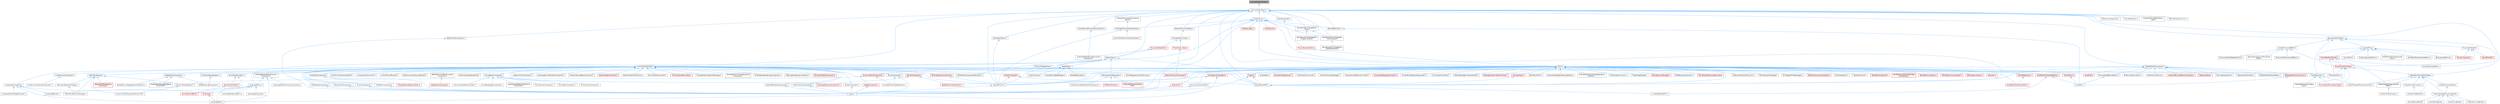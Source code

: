 digraph "RemoteObjectTransfer.h"
{
 // INTERACTIVE_SVG=YES
 // LATEX_PDF_SIZE
  bgcolor="transparent";
  edge [fontname=Helvetica,fontsize=10,labelfontname=Helvetica,labelfontsize=10];
  node [fontname=Helvetica,fontsize=10,shape=box,height=0.2,width=0.4];
  Node1 [id="Node000001",label="RemoteObjectTransfer.h",height=0.2,width=0.4,color="gray40", fillcolor="grey60", style="filled", fontcolor="black",tooltip=" "];
  Node1 -> Node2 [id="edge1_Node000001_Node000002",dir="back",color="steelblue1",style="solid",tooltip=" "];
  Node2 [id="Node000002",label="CollisionQueryParams.h",height=0.2,width=0.4,color="grey40", fillcolor="white", style="filled",URL="$d0/d44/CollisionQueryParams_8h.html",tooltip=" "];
  Node2 -> Node3 [id="edge2_Node000002_Node000003",dir="back",color="steelblue1",style="solid",tooltip=" "];
  Node3 [id="Node000003",label="BodyInstance.h",height=0.2,width=0.4,color="grey40", fillcolor="white", style="filled",URL="$d3/d42/BodyInstance_8h.html",tooltip=" "];
  Node3 -> Node4 [id="edge3_Node000003_Node000004",dir="back",color="steelblue1",style="solid",tooltip=" "];
  Node4 [id="Node000004",label="BodySetup.h",height=0.2,width=0.4,color="grey40", fillcolor="white", style="filled",URL="$d8/d7b/BodySetup_8h.html",tooltip=" "];
  Node4 -> Node5 [id="edge4_Node000004_Node000005",dir="back",color="steelblue1",style="solid",tooltip=" "];
  Node5 [id="Node000005",label="ChaosCooking.h",height=0.2,width=0.4,color="grey40", fillcolor="white", style="filled",URL="$de/d88/ChaosCooking_8h.html",tooltip=" "];
  Node4 -> Node6 [id="edge5_Node000004_Node000006",dir="back",color="steelblue1",style="solid",tooltip=" "];
  Node6 [id="Node000006",label="ChaosDerivedDataReader.h",height=0.2,width=0.4,color="grey40", fillcolor="white", style="filled",URL="$de/d70/ChaosDerivedDataReader_8h.html",tooltip=" "];
  Node4 -> Node7 [id="edge6_Node000004_Node000007",dir="back",color="steelblue1",style="solid",tooltip=" "];
  Node7 [id="Node000007",label="DynamicMeshComponent.h",height=0.2,width=0.4,color="red", fillcolor="#FFF0F0", style="filled",URL="$d8/d66/DynamicMeshComponent_8h.html",tooltip=" "];
  Node7 -> Node15 [id="edge7_Node000007_Node000015",dir="back",color="steelblue1",style="solid",tooltip=" "];
  Node15 [id="Node000015",label="DynamicMeshSelector.h",height=0.2,width=0.4,color="grey40", fillcolor="white", style="filled",URL="$dc/d01/DynamicMeshSelector_8h.html",tooltip=" "];
  Node15 -> Node16 [id="edge8_Node000015_Node000016",dir="back",color="steelblue1",style="solid",tooltip=" "];
  Node16 [id="Node000016",label="DynamicMeshPolygroupTransformer.h",height=0.2,width=0.4,color="grey40", fillcolor="white", style="filled",URL="$dc/db2/DynamicMeshPolygroupTransformer_8h.html",tooltip=" "];
  Node7 -> Node79 [id="edge9_Node000007_Node000079",dir="back",color="steelblue1",style="solid",tooltip=" "];
  Node79 [id="Node000079",label="SceneGeometrySpatialCache.h",height=0.2,width=0.4,color="grey40", fillcolor="white", style="filled",URL="$d6/d6f/SceneGeometrySpatialCache_8h.html",tooltip=" "];
  Node4 -> Node80 [id="edge10_Node000004_Node000080",dir="back",color="steelblue1",style="solid",tooltip=" "];
  Node80 [id="Node000080",label="SkeletalBodySetup.h",height=0.2,width=0.4,color="grey40", fillcolor="white", style="filled",URL="$dc/dbc/SkeletalBodySetup_8h.html",tooltip=" "];
  Node3 -> Node81 [id="edge11_Node000003_Node000081",dir="back",color="steelblue1",style="solid",tooltip=" "];
  Node81 [id="Node000081",label="EngineSharedPCH.h",height=0.2,width=0.4,color="grey40", fillcolor="white", style="filled",URL="$dc/dbb/EngineSharedPCH_8h.html",tooltip=" "];
  Node81 -> Node82 [id="edge12_Node000081_Node000082",dir="back",color="steelblue1",style="solid",tooltip=" "];
  Node82 [id="Node000082",label="UnrealEdSharedPCH.h",height=0.2,width=0.4,color="grey40", fillcolor="white", style="filled",URL="$d1/de6/UnrealEdSharedPCH_8h.html",tooltip=" "];
  Node3 -> Node83 [id="edge13_Node000003_Node000083",dir="back",color="steelblue1",style="solid",tooltip=" "];
  Node83 [id="Node000083",label="ISMComponentDescriptor.h",height=0.2,width=0.4,color="grey40", fillcolor="white", style="filled",URL="$dd/d82/ISMComponentDescriptor_8h.html",tooltip=" "];
  Node83 -> Node84 [id="edge14_Node000083_Node000084",dir="back",color="steelblue1",style="solid",tooltip=" "];
  Node84 [id="Node000084",label="HLODInstancedStaticMeshComponent.h",height=0.2,width=0.4,color="grey40", fillcolor="white", style="filled",URL="$dd/d88/HLODInstancedStaticMeshComponent_8h.html",tooltip=" "];
  Node83 -> Node85 [id="edge15_Node000083_Node000085",dir="back",color="steelblue1",style="solid",tooltip=" "];
  Node85 [id="Node000085",label="ISMPartitionActor.h",height=0.2,width=0.4,color="red", fillcolor="#FFF0F0", style="filled",URL="$d8/dac/ISMPartitionActor_8h.html",tooltip=" "];
  Node83 -> Node87 [id="edge16_Node000083_Node000087",dir="back",color="steelblue1",style="solid",tooltip=" "];
  Node87 [id="Node000087",label="InstancedPlacementClient\lInfo.h",height=0.2,width=0.4,color="red", fillcolor="#FFF0F0", style="filled",URL="$d0/d12/InstancedPlacementClientInfo_8h.html",tooltip=" "];
  Node3 -> Node89 [id="edge17_Node000003_Node000089",dir="back",color="steelblue1",style="solid",tooltip=" "];
  Node89 [id="Node000089",label="LandscapeProxy.h",height=0.2,width=0.4,color="grey40", fillcolor="white", style="filled",URL="$db/dae/LandscapeProxy_8h.html",tooltip=" "];
  Node89 -> Node90 [id="edge18_Node000089_Node000090",dir="back",color="steelblue1",style="solid",tooltip=" "];
  Node90 [id="Node000090",label="Landscape.h",height=0.2,width=0.4,color="red", fillcolor="#FFF0F0", style="filled",URL="$d5/dd6/Landscape_8h.html",tooltip=" "];
  Node90 -> Node91 [id="edge19_Node000090_Node000091",dir="back",color="steelblue1",style="solid",tooltip=" "];
  Node91 [id="Node000091",label="LandscapeEdit.h",height=0.2,width=0.4,color="grey40", fillcolor="white", style="filled",URL="$df/d61/LandscapeEdit_8h.html",tooltip=" "];
  Node89 -> Node91 [id="edge20_Node000089_Node000091",dir="back",color="steelblue1",style="solid",tooltip=" "];
  Node89 -> Node96 [id="edge21_Node000089_Node000096",dir="back",color="steelblue1",style="solid",tooltip=" "];
  Node96 [id="Node000096",label="LandscapeRender.h",height=0.2,width=0.4,color="grey40", fillcolor="white", style="filled",URL="$df/d67/LandscapeRender_8h.html",tooltip=" "];
  Node89 -> Node97 [id="edge22_Node000089_Node000097",dir="back",color="steelblue1",style="solid",tooltip=" "];
  Node97 [id="Node000097",label="LandscapeStreamingProxy.h",height=0.2,width=0.4,color="grey40", fillcolor="white", style="filled",URL="$de/d5a/LandscapeStreamingProxy_8h.html",tooltip=" "];
  Node89 -> Node98 [id="edge23_Node000089_Node000098",dir="back",color="steelblue1",style="solid",tooltip=" "];
  Node98 [id="Node000098",label="LandscapeSubsystem.h",height=0.2,width=0.4,color="grey40", fillcolor="white", style="filled",URL="$d7/ddd/LandscapeSubsystem_8h.html",tooltip=" "];
  Node3 -> Node99 [id="edge24_Node000003_Node000099",dir="back",color="steelblue1",style="solid",tooltip=" "];
  Node99 [id="Node000099",label="PhysicsThreadLibrary.h",height=0.2,width=0.4,color="grey40", fillcolor="white", style="filled",URL="$dd/df6/PhysicsThreadLibrary_8h.html",tooltip=" "];
  Node3 -> Node100 [id="edge25_Node000003_Node000100",dir="back",color="steelblue1",style="solid",tooltip=" "];
  Node100 [id="Node000100",label="PrimitiveComponent.h",height=0.2,width=0.4,color="grey40", fillcolor="white", style="filled",URL="$df/d9f/PrimitiveComponent_8h.html",tooltip=" "];
  Node100 -> Node101 [id="edge26_Node000100_Node000101",dir="back",color="steelblue1",style="solid",tooltip=" "];
  Node101 [id="Node000101",label="ActorPrimitiveColorHandler.h",height=0.2,width=0.4,color="grey40", fillcolor="white", style="filled",URL="$d4/d72/ActorPrimitiveColorHandler_8h.html",tooltip=" "];
  Node100 -> Node102 [id="edge27_Node000100_Node000102",dir="back",color="steelblue1",style="solid",tooltip=" "];
  Node102 [id="Node000102",label="ArrowComponent.h",height=0.2,width=0.4,color="grey40", fillcolor="white", style="filled",URL="$db/d35/ArrowComponent_8h.html",tooltip=" "];
  Node102 -> Node103 [id="edge28_Node000102_Node000103",dir="back",color="steelblue1",style="solid",tooltip=" "];
  Node103 [id="Node000103",label="Engine.h",height=0.2,width=0.4,color="grey40", fillcolor="white", style="filled",URL="$d1/d34/Public_2Engine_8h.html",tooltip=" "];
  Node100 -> Node104 [id="edge29_Node000100_Node000104",dir="back",color="steelblue1",style="solid",tooltip=" "];
  Node104 [id="Node000104",label="AsyncRegisterLevelContext.cpp",height=0.2,width=0.4,color="grey40", fillcolor="white", style="filled",URL="$da/df8/AsyncRegisterLevelContext_8cpp.html",tooltip=" "];
  Node100 -> Node105 [id="edge30_Node000100_Node000105",dir="back",color="steelblue1",style="solid",tooltip=" "];
  Node105 [id="Node000105",label="BakedShallowWaterSimulation\lComponent.h",height=0.2,width=0.4,color="grey40", fillcolor="white", style="filled",URL="$d4/dbc/BakedShallowWaterSimulationComponent_8h.html",tooltip=" "];
  Node105 -> Node106 [id="edge31_Node000105_Node000106",dir="back",color="steelblue1",style="solid",tooltip=" "];
  Node106 [id="Node000106",label="WaterBodyComponent.h",height=0.2,width=0.4,color="red", fillcolor="#FFF0F0", style="filled",URL="$db/d59/WaterBodyComponent_8h.html",tooltip=" "];
  Node100 -> Node119 [id="edge32_Node000100_Node000119",dir="back",color="steelblue1",style="solid",tooltip=" "];
  Node119 [id="Node000119",label="BillboardComponent.h",height=0.2,width=0.4,color="grey40", fillcolor="white", style="filled",URL="$db/d72/BillboardComponent_8h.html",tooltip=" "];
  Node119 -> Node120 [id="edge33_Node000119_Node000120",dir="back",color="steelblue1",style="solid",tooltip=" "];
  Node120 [id="Node000120",label="ChaosDeformableSolverActor.h",height=0.2,width=0.4,color="red", fillcolor="#FFF0F0", style="filled",URL="$d2/de9/ChaosDeformableSolverActor_8h.html",tooltip=" "];
  Node119 -> Node103 [id="edge34_Node000119_Node000103",dir="back",color="steelblue1",style="solid",tooltip=" "];
  Node100 -> Node124 [id="edge35_Node000100_Node000124",dir="back",color="steelblue1",style="solid",tooltip=" "];
  Node124 [id="Node000124",label="BrushComponent.h",height=0.2,width=0.4,color="grey40", fillcolor="white", style="filled",URL="$d0/d9c/BrushComponent_8h.html",tooltip=" "];
  Node124 -> Node103 [id="edge36_Node000124_Node000103",dir="back",color="steelblue1",style="solid",tooltip=" "];
  Node124 -> Node79 [id="edge37_Node000124_Node000079",dir="back",color="steelblue1",style="solid",tooltip=" "];
  Node100 -> Node125 [id="edge38_Node000100_Node000125",dir="back",color="steelblue1",style="solid",tooltip=" "];
  Node125 [id="Node000125",label="ClusterUnionComponent.h",height=0.2,width=0.4,color="grey40", fillcolor="white", style="filled",URL="$d0/d16/ClusterUnionComponent_8h.html",tooltip=" "];
  Node125 -> Node126 [id="edge39_Node000125_Node000126",dir="back",color="steelblue1",style="solid",tooltip=" "];
  Node126 [id="Node000126",label="ClusterUnionVehicleComponent.h",height=0.2,width=0.4,color="grey40", fillcolor="white", style="filled",URL="$dd/deb/ClusterUnionVehicleComponent_8h.html",tooltip=" "];
  Node100 -> Node127 [id="edge40_Node000100_Node000127",dir="back",color="steelblue1",style="solid",tooltip=" "];
  Node127 [id="Node000127",label="ComponentCollisionUtil.h",height=0.2,width=0.4,color="grey40", fillcolor="white", style="filled",URL="$d9/d1c/ComponentCollisionUtil_8h.html",tooltip=" "];
  Node100 -> Node128 [id="edge41_Node000100_Node000128",dir="back",color="steelblue1",style="solid",tooltip=" "];
  Node128 [id="Node000128",label="CustomPhysXPayload.h",height=0.2,width=0.4,color="grey40", fillcolor="white", style="filled",URL="$d3/d90/CustomPhysXPayload_8h.html",tooltip=" "];
  Node100 -> Node129 [id="edge42_Node000100_Node000129",dir="back",color="steelblue1",style="solid",tooltip=" "];
  Node129 [id="Node000129",label="DebugDrawComponent.h",height=0.2,width=0.4,color="grey40", fillcolor="white", style="filled",URL="$d9/dae/DebugDrawComponent_8h.html",tooltip=" "];
  Node129 -> Node130 [id="edge43_Node000129_Node000130",dir="back",color="steelblue1",style="solid",tooltip=" "];
  Node130 [id="Node000130",label="EQSRenderingComponent.h",height=0.2,width=0.4,color="grey40", fillcolor="white", style="filled",URL="$df/d63/EQSRenderingComponent_8h.html",tooltip=" "];
  Node129 -> Node131 [id="edge44_Node000129_Node000131",dir="back",color="steelblue1",style="solid",tooltip=" "];
  Node131 [id="Node000131",label="PathedPhysicsDebugDrawComponent.h",height=0.2,width=0.4,color="grey40", fillcolor="white", style="filled",URL="$d9/dd8/PathedPhysicsDebugDrawComponent_8h.html",tooltip=" "];
  Node129 -> Node132 [id="edge45_Node000129_Node000132",dir="back",color="steelblue1",style="solid",tooltip=" "];
  Node132 [id="Node000132",label="SmartObjectDebugRendering\lComponent.h",height=0.2,width=0.4,color="grey40", fillcolor="white", style="filled",URL="$d2/db9/SmartObjectDebugRenderingComponent_8h.html",tooltip=" "];
  Node100 -> Node133 [id="edge46_Node000100_Node000133",dir="back",color="steelblue1",style="solid",tooltip=" "];
  Node133 [id="Node000133",label="DrawFrustumComponent.h",height=0.2,width=0.4,color="grey40", fillcolor="white", style="filled",URL="$db/d24/DrawFrustumComponent_8h.html",tooltip=" "];
  Node133 -> Node103 [id="edge47_Node000133_Node000103",dir="back",color="steelblue1",style="solid",tooltip=" "];
  Node100 -> Node134 [id="edge48_Node000100_Node000134",dir="back",color="steelblue1",style="solid",tooltip=" "];
  Node134 [id="Node000134",label="EditorComponentSourceFactory.h",height=0.2,width=0.4,color="grey40", fillcolor="white", style="filled",URL="$d4/d35/EditorComponentSourceFactory_8h.html",tooltip=" "];
  Node100 -> Node135 [id="edge49_Node000100_Node000135",dir="back",color="steelblue1",style="solid",tooltip=" "];
  Node135 [id="Node000135",label="EditorViewportSelectability.h",height=0.2,width=0.4,color="grey40", fillcolor="white", style="filled",URL="$d0/da6/EditorViewportSelectability_8h.html",tooltip=" "];
  Node100 -> Node136 [id="edge50_Node000100_Node000136",dir="back",color="steelblue1",style="solid",tooltip=" "];
  Node136 [id="Node000136",label="EngineMinimal.h",height=0.2,width=0.4,color="grey40", fillcolor="white", style="filled",URL="$d0/d2c/EngineMinimal_8h.html",tooltip=" "];
  Node136 -> Node103 [id="edge51_Node000136_Node000103",dir="back",color="steelblue1",style="solid",tooltip=" "];
  Node100 -> Node81 [id="edge52_Node000100_Node000081",dir="back",color="steelblue1",style="solid",tooltip=" "];
  Node100 -> Node137 [id="edge53_Node000100_Node000137",dir="back",color="steelblue1",style="solid",tooltip=" "];
  Node137 [id="Node000137",label="FloorQueryUtils.h",height=0.2,width=0.4,color="grey40", fillcolor="white", style="filled",URL="$df/d2a/FloorQueryUtils_8h.html",tooltip=" "];
  Node137 -> Node138 [id="edge54_Node000137_Node000138",dir="back",color="steelblue1",style="solid",tooltip=" "];
  Node138 [id="Node000138",label="ChaosCharacterMoverComponent.h",height=0.2,width=0.4,color="grey40", fillcolor="white", style="filled",URL="$d5/dd2/ChaosCharacterMoverComponent_8h.html",tooltip=" "];
  Node137 -> Node139 [id="edge55_Node000137_Node000139",dir="back",color="steelblue1",style="solid",tooltip=" "];
  Node139 [id="Node000139",label="CharacterMoverSimulation\lTypes.h",height=0.2,width=0.4,color="grey40", fillcolor="white", style="filled",URL="$df/dcc/CharacterMoverSimulationTypes_8h.html",tooltip=" "];
  Node137 -> Node140 [id="edge56_Node000137_Node000140",dir="back",color="steelblue1",style="solid",tooltip=" "];
  Node140 [id="Node000140",label="PhysicsMoverSimulationTypes.h",height=0.2,width=0.4,color="red", fillcolor="#FFF0F0", style="filled",URL="$d1/d2f/PhysicsMoverSimulationTypes_8h.html",tooltip=" "];
  Node100 -> Node150 [id="edge57_Node000100_Node000150",dir="back",color="steelblue1",style="solid",tooltip=" "];
  Node150 [id="Node000150",label="GeometrySelector.h",height=0.2,width=0.4,color="grey40", fillcolor="white", style="filled",URL="$d5/d67/GeometrySelector_8h.html",tooltip=" "];
  Node150 -> Node16 [id="edge58_Node000150_Node000016",dir="back",color="steelblue1",style="solid",tooltip=" "];
  Node150 -> Node15 [id="edge59_Node000150_Node000015",dir="back",color="steelblue1",style="solid",tooltip=" "];
  Node150 -> Node151 [id="edge60_Node000150_Node000151",dir="back",color="steelblue1",style="solid",tooltip=" "];
  Node151 [id="Node000151",label="GeometrySelectionChanges.h",height=0.2,width=0.4,color="grey40", fillcolor="white", style="filled",URL="$d2/d21/GeometrySelectionChanges_8h.html",tooltip=" "];
  Node151 -> Node152 [id="edge61_Node000151_Node000152",dir="back",color="steelblue1",style="solid",tooltip=" "];
  Node152 [id="Node000152",label="GeometrySelectionManager.h",height=0.2,width=0.4,color="grey40", fillcolor="white", style="filled",URL="$d9/d43/GeometrySelectionManager_8h.html",tooltip=" "];
  Node150 -> Node152 [id="edge62_Node000150_Node000152",dir="back",color="steelblue1",style="solid",tooltip=" "];
  Node150 -> Node153 [id="edge63_Node000150_Node000153",dir="back",color="steelblue1",style="solid",tooltip=" "];
  Node153 [id="Node000153",label="SelectionEditInteractive\lCommand.h",height=0.2,width=0.4,color="red", fillcolor="#FFF0F0", style="filled",URL="$d8/db5/SelectionEditInteractiveCommand_8h.html",tooltip=" "];
  Node100 -> Node158 [id="edge64_Node000100_Node000158",dir="back",color="steelblue1",style="solid",tooltip=" "];
  Node158 [id="Node000158",label="GizmoBaseComponent.h",height=0.2,width=0.4,color="grey40", fillcolor="white", style="filled",URL="$db/dfd/GizmoBaseComponent_8h.html",tooltip=" "];
  Node158 -> Node159 [id="edge65_Node000158_Node000159",dir="back",color="steelblue1",style="solid",tooltip=" "];
  Node159 [id="Node000159",label="GizmoArrowComponent.h",height=0.2,width=0.4,color="grey40", fillcolor="white", style="filled",URL="$d9/df9/GizmoArrowComponent_8h.html",tooltip=" "];
  Node158 -> Node160 [id="edge66_Node000158_Node000160",dir="back",color="steelblue1",style="solid",tooltip=" "];
  Node160 [id="Node000160",label="GizmoBoxComponent.h",height=0.2,width=0.4,color="grey40", fillcolor="white", style="filled",URL="$d4/d84/GizmoBoxComponent_8h.html",tooltip=" "];
  Node158 -> Node161 [id="edge67_Node000158_Node000161",dir="back",color="steelblue1",style="solid",tooltip=" "];
  Node161 [id="Node000161",label="GizmoCircleComponent.h",height=0.2,width=0.4,color="grey40", fillcolor="white", style="filled",URL="$d3/d78/GizmoCircleComponent_8h.html",tooltip=" "];
  Node158 -> Node162 [id="edge68_Node000158_Node000162",dir="back",color="steelblue1",style="solid",tooltip=" "];
  Node162 [id="Node000162",label="GizmoLineHandleComponent.h",height=0.2,width=0.4,color="grey40", fillcolor="white", style="filled",URL="$d3/d98/GizmoLineHandleComponent_8h.html",tooltip=" "];
  Node158 -> Node163 [id="edge69_Node000158_Node000163",dir="back",color="steelblue1",style="solid",tooltip=" "];
  Node163 [id="Node000163",label="GizmoRectangleComponent.h",height=0.2,width=0.4,color="grey40", fillcolor="white", style="filled",URL="$d9/ded/GizmoRectangleComponent_8h.html",tooltip=" "];
  Node158 -> Node164 [id="edge70_Node000158_Node000164",dir="back",color="steelblue1",style="solid",tooltip=" "];
  Node164 [id="Node000164",label="ViewAdjustedStaticMeshGizmo\lComponent.h",height=0.2,width=0.4,color="grey40", fillcolor="white", style="filled",URL="$d3/d99/ViewAdjustedStaticMeshGizmoComponent_8h.html",tooltip=" "];
  Node100 -> Node165 [id="edge71_Node000100_Node000165",dir="back",color="steelblue1",style="solid",tooltip=" "];
  Node165 [id="Node000165",label="GizmoRenderingUtil.h",height=0.2,width=0.4,color="grey40", fillcolor="white", style="filled",URL="$d0/d40/GizmoRenderingUtil_8h.html",tooltip=" "];
  Node165 -> Node166 [id="edge72_Node000165_Node000166",dir="back",color="steelblue1",style="solid",tooltip=" "];
  Node166 [id="Node000166",label="GizmoElementBase.h",height=0.2,width=0.4,color="red", fillcolor="#FFF0F0", style="filled",URL="$d5/d19/GizmoElementBase_8h.html",tooltip=" "];
  Node165 -> Node182 [id="edge73_Node000165_Node000182",dir="back",color="steelblue1",style="solid",tooltip=" "];
  Node182 [id="Node000182",label="GizmoViewContext.h",height=0.2,width=0.4,color="red", fillcolor="#FFF0F0", style="filled",URL="$dd/d1a/GizmoViewContext_8h.html",tooltip=" "];
  Node182 -> Node166 [id="edge74_Node000182_Node000166",dir="back",color="steelblue1",style="solid",tooltip=" "];
  Node100 -> Node83 [id="edge75_Node000100_Node000083",dir="back",color="steelblue1",style="solid",tooltip=" "];
  Node100 -> Node184 [id="edge76_Node000100_Node000184",dir="back",color="steelblue1",style="solid",tooltip=" "];
  Node184 [id="Node000184",label="LakeCollisionComponent.h",height=0.2,width=0.4,color="grey40", fillcolor="white", style="filled",URL="$d6/d05/LakeCollisionComponent_8h.html",tooltip=" "];
  Node100 -> Node185 [id="edge77_Node000100_Node000185",dir="back",color="steelblue1",style="solid",tooltip=" "];
  Node185 [id="Node000185",label="LandscapeComponent.h",height=0.2,width=0.4,color="grey40", fillcolor="white", style="filled",URL="$d4/dba/LandscapeComponent_8h.html",tooltip=" "];
  Node185 -> Node90 [id="edge78_Node000185_Node000090",dir="back",color="steelblue1",style="solid",tooltip=" "];
  Node185 -> Node91 [id="edge79_Node000185_Node000091",dir="back",color="steelblue1",style="solid",tooltip=" "];
  Node185 -> Node186 [id="edge80_Node000185_Node000186",dir="back",color="steelblue1",style="solid",tooltip=" "];
  Node186 [id="Node000186",label="LandscapeGrassWeightExporter.h",height=0.2,width=0.4,color="grey40", fillcolor="white", style="filled",URL="$de/d64/LandscapeGrassWeightExporter_8h.html",tooltip=" "];
  Node185 -> Node96 [id="edge81_Node000185_Node000096",dir="back",color="steelblue1",style="solid",tooltip=" "];
  Node100 -> Node187 [id="edge82_Node000100_Node000187",dir="back",color="steelblue1",style="solid",tooltip=" "];
  Node187 [id="Node000187",label="LandscapeGizmoRenderComponent.h",height=0.2,width=0.4,color="grey40", fillcolor="white", style="filled",URL="$d0/d84/LandscapeGizmoRenderComponent_8h.html",tooltip=" "];
  Node100 -> Node188 [id="edge83_Node000100_Node000188",dir="back",color="steelblue1",style="solid",tooltip=" "];
  Node188 [id="Node000188",label="LandscapeHeightfieldCollision\lComponent.h",height=0.2,width=0.4,color="grey40", fillcolor="white", style="filled",URL="$d2/d06/LandscapeHeightfieldCollisionComponent_8h.html",tooltip=" "];
  Node188 -> Node91 [id="edge84_Node000188_Node000091",dir="back",color="steelblue1",style="solid",tooltip=" "];
  Node188 -> Node189 [id="edge85_Node000188_Node000189",dir="back",color="steelblue1",style="solid",tooltip=" "];
  Node189 [id="Node000189",label="LandscapeMeshCollisionComponent.h",height=0.2,width=0.4,color="grey40", fillcolor="white", style="filled",URL="$d0/dab/LandscapeMeshCollisionComponent_8h.html",tooltip=" "];
  Node188 -> Node89 [id="edge86_Node000188_Node000089",dir="back",color="steelblue1",style="solid",tooltip=" "];
  Node100 -> Node190 [id="edge87_Node000100_Node000190",dir="back",color="steelblue1",style="solid",tooltip=" "];
  Node190 [id="Node000190",label="LandscapeSplinesComponent.h",height=0.2,width=0.4,color="red", fillcolor="#FFF0F0", style="filled",URL="$d4/d7e/LandscapeSplinesComponent_8h.html",tooltip=" "];
  Node100 -> Node193 [id="edge88_Node000100_Node000193",dir="back",color="steelblue1",style="solid",tooltip=" "];
  Node193 [id="Node000193",label="LineBatchComponent.h",height=0.2,width=0.4,color="grey40", fillcolor="white", style="filled",URL="$d4/dd8/LineBatchComponent_8h.html",tooltip=" "];
  Node193 -> Node103 [id="edge89_Node000193_Node000103",dir="back",color="steelblue1",style="solid",tooltip=" "];
  Node100 -> Node194 [id="edge90_Node000100_Node000194",dir="back",color="steelblue1",style="solid",tooltip=" "];
  Node194 [id="Node000194",label="MaterialBillboardComponent.h",height=0.2,width=0.4,color="grey40", fillcolor="white", style="filled",URL="$d0/d98/MaterialBillboardComponent_8h.html",tooltip=" "];
  Node194 -> Node103 [id="edge91_Node000194_Node000103",dir="back",color="steelblue1",style="solid",tooltip=" "];
  Node100 -> Node195 [id="edge92_Node000100_Node000195",dir="back",color="steelblue1",style="solid",tooltip=" "];
  Node195 [id="Node000195",label="MeshComponent.h",height=0.2,width=0.4,color="red", fillcolor="#FFF0F0", style="filled",URL="$dd/d57/MeshComponent_8h.html",tooltip=" "];
  Node195 -> Node136 [id="edge93_Node000195_Node000136",dir="back",color="steelblue1",style="solid",tooltip=" "];
  Node195 -> Node81 [id="edge94_Node000195_Node000081",dir="back",color="steelblue1",style="solid",tooltip=" "];
  Node100 -> Node372 [id="edge95_Node000100_Node000372",dir="back",color="steelblue1",style="solid",tooltip=" "];
  Node372 [id="Node000372",label="ModelComponent.h",height=0.2,width=0.4,color="grey40", fillcolor="white", style="filled",URL="$d9/d34/ModelComponent_8h.html",tooltip=" "];
  Node372 -> Node103 [id="edge96_Node000372_Node000103",dir="back",color="steelblue1",style="solid",tooltip=" "];
  Node100 -> Node373 [id="edge97_Node000100_Node000373",dir="back",color="steelblue1",style="solid",tooltip=" "];
  Node373 [id="Node000373",label="ModularVehicleBaseComponent.h",height=0.2,width=0.4,color="grey40", fillcolor="white", style="filled",URL="$d3/dc7/ModularVehicleBaseComponent_8h.html",tooltip=" "];
  Node100 -> Node374 [id="edge98_Node000100_Node000374",dir="back",color="steelblue1",style="solid",tooltip=" "];
  Node374 [id="Node000374",label="MovementUtils.h",height=0.2,width=0.4,color="grey40", fillcolor="white", style="filled",URL="$d0/d54/MovementUtils_8h.html",tooltip=" "];
  Node100 -> Node375 [id="edge99_Node000100_Node000375",dir="back",color="steelblue1",style="solid",tooltip=" "];
  Node375 [id="Node000375",label="NetworkPredictionDriver.h",height=0.2,width=0.4,color="red", fillcolor="#FFF0F0", style="filled",URL="$d4/db2/NetworkPredictionDriver_8h.html",tooltip=" "];
  Node100 -> Node382 [id="edge100_Node000100_Node000382",dir="back",color="steelblue1",style="solid",tooltip=" "];
  Node382 [id="Node000382",label="NetworkPredictionPhysics.h",height=0.2,width=0.4,color="grey40", fillcolor="white", style="filled",URL="$d8/dee/NetworkPredictionPhysics_8h.html",tooltip=" "];
  Node100 -> Node383 [id="edge101_Node000100_Node000383",dir="back",color="steelblue1",style="solid",tooltip=" "];
  Node383 [id="Node000383",label="ParticleSystemComponent.h",height=0.2,width=0.4,color="red", fillcolor="#FFF0F0", style="filled",URL="$d4/d17/ParticleSystemComponent_8h.html",tooltip=" "];
  Node383 -> Node136 [id="edge102_Node000383_Node000136",dir="back",color="steelblue1",style="solid",tooltip=" "];
  Node100 -> Node391 [id="edge103_Node000100_Node000391",dir="back",color="steelblue1",style="solid",tooltip=" "];
  Node391 [id="Node000391",label="PhysicsFieldComponent.h",height=0.2,width=0.4,color="grey40", fillcolor="white", style="filled",URL="$dd/d76/PhysicsFieldComponent_8h.html",tooltip=" "];
  Node100 -> Node392 [id="edge104_Node000100_Node000392",dir="back",color="steelblue1",style="solid",tooltip=" "];
  Node392 [id="Node000392",label="PrimitiveSceneProxyDesc.h",height=0.2,width=0.4,color="red", fillcolor="#FFF0F0", style="filled",URL="$d8/d20/PrimitiveSceneProxyDesc_8h.html",tooltip=" "];
  Node100 -> Node397 [id="edge105_Node000100_Node000397",dir="back",color="steelblue1",style="solid",tooltip=" "];
  Node397 [id="Node000397",label="ShapeComponent.h",height=0.2,width=0.4,color="red", fillcolor="#FFF0F0", style="filled",URL="$d4/d4b/ShapeComponent_8h.html",tooltip=" "];
  Node397 -> Node103 [id="edge106_Node000397_Node000103",dir="back",color="steelblue1",style="solid",tooltip=" "];
  Node100 -> Node405 [id="edge107_Node000100_Node000405",dir="back",color="steelblue1",style="solid",tooltip=" "];
  Node405 [id="Node000405",label="SimpleStreamableAssetManager.h",height=0.2,width=0.4,color="grey40", fillcolor="white", style="filled",URL="$df/d02/SimpleStreamableAssetManager_8h.html",tooltip=" "];
  Node100 -> Node406 [id="edge108_Node000100_Node000406",dir="back",color="steelblue1",style="solid",tooltip=" "];
  Node406 [id="Node000406",label="SmartObjectContainerRendering\lComponent.h",height=0.2,width=0.4,color="grey40", fillcolor="white", style="filled",URL="$d8/d15/SmartObjectContainerRenderingComponent_8h.html",tooltip=" "];
  Node100 -> Node407 [id="edge109_Node000100_Node000407",dir="back",color="steelblue1",style="solid",tooltip=" "];
  Node407 [id="Node000407",label="SmartObjectRenderingComponent.h",height=0.2,width=0.4,color="grey40", fillcolor="white", style="filled",URL="$da/d17/SmartObjectRenderingComponent_8h.html",tooltip=" "];
  Node100 -> Node408 [id="edge110_Node000100_Node000408",dir="back",color="steelblue1",style="solid",tooltip=" "];
  Node408 [id="Node000408",label="SplineComponent.h",height=0.2,width=0.4,color="red", fillcolor="#FFF0F0", style="filled",URL="$d3/d00/SplineComponent_8h.html",tooltip=" "];
  Node408 -> Node49 [id="edge111_Node000408_Node000049",dir="back",color="steelblue1",style="solid",tooltip=" "];
  Node49 [id="Node000049",label="BaseMeshFromSplinesTool.h",height=0.2,width=0.4,color="red", fillcolor="#FFF0F0", style="filled",URL="$da/d31/BaseMeshFromSplinesTool_8h.html",tooltip=" "];
  Node408 -> Node190 [id="edge112_Node000408_Node000190",dir="back",color="steelblue1",style="solid",tooltip=" "];
  Node100 -> Node419 [id="edge113_Node000100_Node000419",dir="back",color="steelblue1",style="solid",tooltip=" "];
  Node419 [id="Node000419",label="SplineMeshComponentDescriptor.h",height=0.2,width=0.4,color="grey40", fillcolor="white", style="filled",URL="$d1/d6f/SplineMeshComponentDescriptor_8h.html",tooltip=" "];
  Node100 -> Node420 [id="edge114_Node000100_Node000420",dir="back",color="steelblue1",style="solid",tooltip=" "];
  Node420 [id="Node000420",label="StaticLightingSystemInterface.h",height=0.2,width=0.4,color="grey40", fillcolor="white", style="filled",URL="$da/d21/StaticLightingSystemInterface_8h.html",tooltip=" "];
  Node100 -> Node421 [id="edge115_Node000100_Node000421",dir="back",color="steelblue1",style="solid",tooltip=" "];
  Node421 [id="Node000421",label="TextRenderComponent.h",height=0.2,width=0.4,color="grey40", fillcolor="white", style="filled",URL="$dd/d07/TextRenderComponent_8h.html",tooltip=" "];
  Node421 -> Node103 [id="edge116_Node000421_Node000103",dir="back",color="steelblue1",style="solid",tooltip=" "];
  Node100 -> Node422 [id="edge117_Node000100_Node000422",dir="back",color="steelblue1",style="solid",tooltip=" "];
  Node422 [id="Node000422",label="VectorFieldComponent.h",height=0.2,width=0.4,color="grey40", fillcolor="white", style="filled",URL="$d1/d45/VectorFieldComponent_8h.html",tooltip=" "];
  Node422 -> Node103 [id="edge118_Node000422_Node000103",dir="back",color="steelblue1",style="solid",tooltip=" "];
  Node100 -> Node423 [id="edge119_Node000100_Node000423",dir="back",color="steelblue1",style="solid",tooltip=" "];
  Node423 [id="Node000423",label="VehicleSimBaseComponent.h",height=0.2,width=0.4,color="red", fillcolor="#FFF0F0", style="filled",URL="$d3/db2/VehicleSimBaseComponent_8h.html",tooltip=" "];
  Node3 -> Node419 [id="edge120_Node000003_Node000419",dir="back",color="steelblue1",style="solid",tooltip=" "];
  Node2 -> Node433 [id="edge121_Node000002_Node000433",dir="back",color="steelblue1",style="solid",tooltip=" "];
  Node433 [id="Node000433",label="ChaosMoverQueryUtils.h",height=0.2,width=0.4,color="grey40", fillcolor="white", style="filled",URL="$db/d6a/ChaosMoverQueryUtils_8h.html",tooltip=" "];
  Node2 -> Node434 [id="edge122_Node000002_Node000434",dir="back",color="steelblue1",style="solid",tooltip=" "];
  Node434 [id="Node000434",label="ChaosMoverSimulationTypes.h",height=0.2,width=0.4,color="grey40", fillcolor="white", style="filled",URL="$d5/de5/ChaosMoverSimulationTypes_8h.html",tooltip=" "];
  Node434 -> Node435 [id="edge123_Node000434_Node000435",dir="back",color="steelblue1",style="solid",tooltip=" "];
  Node435 [id="Node000435",label="ChaosCharacterApplyVelocity\lEffect.h",height=0.2,width=0.4,color="grey40", fillcolor="white", style="filled",URL="$d9/db6/ChaosCharacterApplyVelocityEffect_8h.html",tooltip=" "];
  Node435 -> Node436 [id="edge124_Node000435_Node000436",dir="back",color="steelblue1",style="solid",tooltip=" "];
  Node436 [id="Node000436",label="ChaosCharacterInputs.h",height=0.2,width=0.4,color="grey40", fillcolor="white", style="filled",URL="$de/dde/ChaosCharacterInputs_8h.html",tooltip=" "];
  Node434 -> Node437 [id="edge125_Node000434_Node000437",dir="back",color="steelblue1",style="solid",tooltip=" "];
  Node437 [id="Node000437",label="ChaosCharacterMovementMode.h",height=0.2,width=0.4,color="grey40", fillcolor="white", style="filled",URL="$d2/d17/ChaosCharacterMovementMode_8h.html",tooltip=" "];
  Node437 -> Node438 [id="edge126_Node000437_Node000438",dir="back",color="steelblue1",style="solid",tooltip=" "];
  Node438 [id="Node000438",label="ChaosFallingMode.h",height=0.2,width=0.4,color="grey40", fillcolor="white", style="filled",URL="$dd/d96/ChaosFallingMode_8h.html",tooltip=" "];
  Node437 -> Node439 [id="edge127_Node000437_Node000439",dir="back",color="steelblue1",style="solid",tooltip=" "];
  Node439 [id="Node000439",label="ChaosFlyingMode.h",height=0.2,width=0.4,color="grey40", fillcolor="white", style="filled",URL="$db/dc0/ChaosFlyingMode_8h.html",tooltip=" "];
  Node437 -> Node440 [id="edge128_Node000437_Node000440",dir="back",color="steelblue1",style="solid",tooltip=" "];
  Node440 [id="Node000440",label="ChaosSwimmingMode.h",height=0.2,width=0.4,color="grey40", fillcolor="white", style="filled",URL="$da/d25/ChaosSwimmingMode_8h.html",tooltip=" "];
  Node437 -> Node441 [id="edge129_Node000437_Node000441",dir="back",color="steelblue1",style="solid",tooltip=" "];
  Node441 [id="Node000441",label="ChaosWalkingMode.h",height=0.2,width=0.4,color="grey40", fillcolor="white", style="filled",URL="$da/dcd/ChaosWalkingMode_8h.html",tooltip=" "];
  Node434 -> Node138 [id="edge130_Node000434_Node000138",dir="back",color="steelblue1",style="solid",tooltip=" "];
  Node434 -> Node442 [id="edge131_Node000434_Node000442",dir="back",color="steelblue1",style="solid",tooltip=" "];
  Node442 [id="Node000442",label="ChaosMovementMode.h",height=0.2,width=0.4,color="grey40", fillcolor="white", style="filled",URL="$d4/dae/ChaosMovementMode_8h.html",tooltip=" "];
  Node442 -> Node437 [id="edge132_Node000442_Node000437",dir="back",color="steelblue1",style="solid",tooltip=" "];
  Node434 -> Node443 [id="edge133_Node000434_Node000443",dir="back",color="steelblue1",style="solid",tooltip=" "];
  Node443 [id="Node000443",label="ChaosMoverBackend.h",height=0.2,width=0.4,color="grey40", fillcolor="white", style="filled",URL="$de/d0f/ChaosMoverBackend_8h.html",tooltip=" "];
  Node434 -> Node444 [id="edge134_Node000434_Node000444",dir="back",color="steelblue1",style="solid",tooltip=" "];
  Node444 [id="Node000444",label="ChaosMoverSimulation.h",height=0.2,width=0.4,color="grey40", fillcolor="white", style="filled",URL="$d4/d18/ChaosMoverSimulation_8h.html",tooltip=" "];
  Node444 -> Node443 [id="edge135_Node000444_Node000443",dir="back",color="steelblue1",style="solid",tooltip=" "];
  Node2 -> Node445 [id="edge136_Node000002_Node000445",dir="back",color="steelblue1",style="solid",tooltip=" "];
  Node445 [id="Node000445",label="ChaosVehicleMovementComponent.h",height=0.2,width=0.4,color="grey40", fillcolor="white", style="filled",URL="$dc/dfc/ChaosVehicleMovementComponent_8h.html",tooltip=" "];
  Node445 -> Node446 [id="edge137_Node000445_Node000446",dir="back",color="steelblue1",style="solid",tooltip=" "];
  Node446 [id="Node000446",label="ChaosWheeledVehicleMovement\lComponent.h",height=0.2,width=0.4,color="grey40", fillcolor="white", style="filled",URL="$dc/d77/ChaosWheeledVehicleMovementComponent_8h.html",tooltip=" "];
  Node2 -> Node447 [id="edge138_Node000002_Node000447",dir="back",color="steelblue1",style="solid",tooltip=" "];
  Node447 [id="Node000447",label="CharacterMovementComponent\lAsync.h",height=0.2,width=0.4,color="grey40", fillcolor="white", style="filled",URL="$d4/dde/CharacterMovementComponentAsync_8h.html",tooltip=" "];
  Node447 -> Node448 [id="edge139_Node000447_Node000448",dir="back",color="steelblue1",style="solid",tooltip=" "];
  Node448 [id="Node000448",label="CharacterMovementComponent.h",height=0.2,width=0.4,color="grey40", fillcolor="white", style="filled",URL="$d8/d84/CharacterMovementComponent_8h.html",tooltip=" "];
  Node448 -> Node449 [id="edge140_Node000448_Node000449",dir="back",color="steelblue1",style="solid",tooltip=" "];
  Node449 [id="Node000449",label="ArchVisCharMovementComponent.h",height=0.2,width=0.4,color="grey40", fillcolor="white", style="filled",URL="$db/dfd/ArchVisCharMovementComponent_8h.html",tooltip=" "];
  Node448 -> Node136 [id="edge141_Node000448_Node000136",dir="back",color="steelblue1",style="solid",tooltip=" "];
  Node2 -> Node103 [id="edge142_Node000002_Node000103",dir="back",color="steelblue1",style="solid",tooltip=" "];
  Node2 -> Node136 [id="edge143_Node000002_Node000136",dir="back",color="steelblue1",style="solid",tooltip=" "];
  Node2 -> Node81 [id="edge144_Node000002_Node000081",dir="back",color="steelblue1",style="solid",tooltip=" "];
  Node2 -> Node450 [id="edge145_Node000002_Node000450",dir="back",color="steelblue1",style="solid",tooltip=" "];
  Node450 [id="Node000450",label="GameplayAbilityTargetActor\l_GroundTrace.h",height=0.2,width=0.4,color="grey40", fillcolor="white", style="filled",URL="$d8/daf/GameplayAbilityTargetActor__GroundTrace_8h.html",tooltip=" "];
  Node450 -> Node451 [id="edge146_Node000450_Node000451",dir="back",color="steelblue1",style="solid",tooltip=" "];
  Node451 [id="Node000451",label="GameplayAbilityTargetActor\l_ActorPlacement.h",height=0.2,width=0.4,color="grey40", fillcolor="white", style="filled",URL="$d5/d60/GameplayAbilityTargetActor__ActorPlacement_8h.html",tooltip=" "];
  Node2 -> Node452 [id="edge147_Node000002_Node000452",dir="back",color="steelblue1",style="solid",tooltip=" "];
  Node452 [id="Node000452",label="GameplayAbilityTargetActor\l_Trace.h",height=0.2,width=0.4,color="grey40", fillcolor="white", style="filled",URL="$d6/d1b/GameplayAbilityTargetActor__Trace_8h.html",tooltip=" "];
  Node452 -> Node450 [id="edge148_Node000452_Node000450",dir="back",color="steelblue1",style="solid",tooltip=" "];
  Node452 -> Node453 [id="edge149_Node000452_Node000453",dir="back",color="steelblue1",style="solid",tooltip=" "];
  Node453 [id="Node000453",label="GameplayAbilityTargetActor\l_SingleLineTrace.h",height=0.2,width=0.4,color="grey40", fillcolor="white", style="filled",URL="$dc/d15/GameplayAbilityTargetActor__SingleLineTrace_8h.html",tooltip=" "];
  Node2 -> Node454 [id="edge150_Node000002_Node000454",dir="back",color="steelblue1",style="solid",tooltip=" "];
  Node454 [id="Node000454",label="GameplayStatics.h",height=0.2,width=0.4,color="grey40", fillcolor="white", style="filled",URL="$d9/dc8/GameplayStatics_8h.html",tooltip=" "];
  Node454 -> Node136 [id="edge151_Node000454_Node000136",dir="back",color="steelblue1",style="solid",tooltip=" "];
  Node2 -> Node455 [id="edge152_Node000002_Node000455",dir="back",color="steelblue1",style="solid",tooltip=" "];
  Node455 [id="Node000455",label="GenericPhysicsInterface.h",height=0.2,width=0.4,color="grey40", fillcolor="white", style="filled",URL="$d6/de8/GenericPhysicsInterface_8h.html",tooltip=" "];
  Node455 -> Node456 [id="edge153_Node000455_Node000456",dir="back",color="steelblue1",style="solid",tooltip=" "];
  Node456 [id="Node000456",label="PhysInterface_Chaos.h",height=0.2,width=0.4,color="grey40", fillcolor="white", style="filled",URL="$da/d0d/PhysInterface__Chaos_8h.html",tooltip=" "];
  Node456 -> Node457 [id="edge154_Node000456_Node000457",dir="back",color="steelblue1",style="solid",tooltip=" "];
  Node457 [id="Node000457",label="PhysScene_Chaos.h",height=0.2,width=0.4,color="red", fillcolor="#FFF0F0", style="filled",URL="$d7/dc5/PhysScene__Chaos_8h.html",tooltip=" "];
  Node457 -> Node458 [id="edge155_Node000457_Node000458",dir="back",color="steelblue1",style="solid",tooltip=" "];
  Node458 [id="Node000458",label="NetworkPhysicsComponent.h",height=0.2,width=0.4,color="red", fillcolor="#FFF0F0", style="filled",URL="$d5/dcb/NetworkPhysicsComponent_8h.html",tooltip=" "];
  Node456 -> Node466 [id="edge156_Node000456_Node000466",dir="back",color="steelblue1",style="solid",tooltip=" "];
  Node466 [id="Node000466",label="PhysicsInterfaceCore.h",height=0.2,width=0.4,color="red", fillcolor="#FFF0F0", style="filled",URL="$d7/d7e/PhysicsInterfaceCore_8h.html",tooltip=" "];
  Node466 -> Node3 [id="edge157_Node000466_Node000003",dir="back",color="steelblue1",style="solid",tooltip=" "];
  Node466 -> Node446 [id="edge158_Node000466_Node000446",dir="back",color="steelblue1",style="solid",tooltip=" "];
  Node2 -> Node500 [id="edge159_Node000002_Node000500",dir="back",color="steelblue1",style="solid",tooltip=" "];
  Node500 [id="Node000500",label="KismetTraceUtils.h",height=0.2,width=0.4,color="grey40", fillcolor="white", style="filled",URL="$d6/d3a/KismetTraceUtils_8h.html",tooltip=" "];
  Node2 -> Node461 [id="edge160_Node000002_Node000461",dir="back",color="steelblue1",style="solid",tooltip=" "];
  Node461 [id="Node000461",label="ModularVehicleDefaultAsync\lInput.h",height=0.2,width=0.4,color="grey40", fillcolor="white", style="filled",URL="$d5/df8/ModularVehicleDefaultAsyncInput_8h.html",tooltip=" "];
  Node2 -> Node501 [id="edge161_Node000002_Node000501",dir="back",color="steelblue1",style="solid",tooltip=" "];
  Node501 [id="Node000501",label="MovementUtilsTypes.h",height=0.2,width=0.4,color="grey40", fillcolor="white", style="filled",URL="$dd/d05/MovementUtilsTypes_8h.html",tooltip=" "];
  Node501 -> Node502 [id="edge162_Node000501_Node000502",dir="back",color="steelblue1",style="solid",tooltip=" "];
  Node502 [id="Node000502",label="AsyncMovementUtils.h",height=0.2,width=0.4,color="grey40", fillcolor="white", style="filled",URL="$d4/d3a/AsyncMovementUtils_8h.html",tooltip=" "];
  Node501 -> Node137 [id="edge163_Node000501_Node000137",dir="back",color="steelblue1",style="solid",tooltip=" "];
  Node501 -> Node503 [id="edge164_Node000501_Node000503",dir="back",color="steelblue1",style="solid",tooltip=" "];
  Node503 [id="Node000503",label="InstantMovementEffect.h",height=0.2,width=0.4,color="grey40", fillcolor="white", style="filled",URL="$d3/d6c/InstantMovementEffect_8h.html",tooltip=" "];
  Node503 -> Node504 [id="edge165_Node000503_Node000504",dir="back",color="steelblue1",style="solid",tooltip=" "];
  Node504 [id="Node000504",label="ApplyVelocityPhysicsMovement\lEffect.h",height=0.2,width=0.4,color="grey40", fillcolor="white", style="filled",URL="$d4/de5/ApplyVelocityPhysicsMovementEffect_8h.html",tooltip=" "];
  Node503 -> Node505 [id="edge166_Node000503_Node000505",dir="back",color="steelblue1",style="solid",tooltip=" "];
  Node505 [id="Node000505",label="BasicInstantMovementEffects.h",height=0.2,width=0.4,color="grey40", fillcolor="white", style="filled",URL="$d3/d2b/BasicInstantMovementEffects_8h.html",tooltip=" "];
  Node503 -> Node435 [id="edge167_Node000503_Node000435",dir="back",color="steelblue1",style="solid",tooltip=" "];
  Node503 -> Node506 [id="edge168_Node000503_Node000506",dir="back",color="steelblue1",style="solid",tooltip=" "];
  Node506 [id="Node000506",label="MovementModeStateMachine.h",height=0.2,width=0.4,color="grey40", fillcolor="white", style="filled",URL="$d0/d36/MovementModeStateMachine_8h.html",tooltip=" "];
  Node501 -> Node507 [id="edge169_Node000501_Node000507",dir="back",color="steelblue1",style="solid",tooltip=" "];
  Node507 [id="Node000507",label="LayeredMove.h",height=0.2,width=0.4,color="grey40", fillcolor="white", style="filled",URL="$dd/d30/LayeredMove_8h.html",tooltip=" "];
  Node507 -> Node508 [id="edge170_Node000507_Node000508",dir="back",color="steelblue1",style="solid",tooltip=" "];
  Node508 [id="Node000508",label="AnimRootMotionLayeredMove.h",height=0.2,width=0.4,color="grey40", fillcolor="white", style="filled",URL="$d9/df7/AnimRootMotionLayeredMove_8h.html",tooltip=" "];
  Node507 -> Node509 [id="edge171_Node000507_Node000509",dir="back",color="steelblue1",style="solid",tooltip=" "];
  Node509 [id="Node000509",label="BasicLayeredMoves.h",height=0.2,width=0.4,color="grey40", fillcolor="white", style="filled",URL="$de/d61/BasicLayeredMoves_8h.html",tooltip=" "];
  Node507 -> Node510 [id="edge172_Node000507_Node000510",dir="back",color="steelblue1",style="solid",tooltip=" "];
  Node510 [id="Node000510",label="LaunchMove.h",height=0.2,width=0.4,color="grey40", fillcolor="white", style="filled",URL="$df/d04/LaunchMove_8h.html",tooltip=" "];
  Node507 -> Node511 [id="edge173_Node000507_Node000511",dir="back",color="steelblue1",style="solid",tooltip=" "];
  Node511 [id="Node000511",label="MoverComponent.h",height=0.2,width=0.4,color="red", fillcolor="#FFF0F0", style="filled",URL="$dc/d95/MoverComponent_8h.html",tooltip=" "];
  Node507 -> Node517 [id="edge174_Node000507_Node000517",dir="back",color="steelblue1",style="solid",tooltip=" "];
  Node517 [id="Node000517",label="MoverDataModelTypes.h",height=0.2,width=0.4,color="red", fillcolor="#FFF0F0", style="filled",URL="$d7/d8d/MoverDataModelTypes_8h.html",tooltip=" "];
  Node517 -> Node502 [id="edge175_Node000517_Node000502",dir="back",color="steelblue1",style="solid",tooltip=" "];
  Node517 -> Node374 [id="edge176_Node000517_Node000374",dir="back",color="steelblue1",style="solid",tooltip=" "];
  Node517 -> Node520 [id="edge177_Node000517_Node000520",dir="back",color="steelblue1",style="solid",tooltip=" "];
  Node520 [id="Node000520",label="MoverSimulationTypes.h",height=0.2,width=0.4,color="red", fillcolor="#FFF0F0", style="filled",URL="$db/d92/MoverSimulationTypes_8h.html",tooltip=" "];
  Node520 -> Node434 [id="edge178_Node000520_Node000434",dir="back",color="steelblue1",style="solid",tooltip=" "];
  Node520 -> Node139 [id="edge179_Node000520_Node000139",dir="back",color="steelblue1",style="solid",tooltip=" "];
  Node520 -> Node374 [id="edge180_Node000520_Node000374",dir="back",color="steelblue1",style="solid",tooltip=" "];
  Node520 -> Node140 [id="edge181_Node000520_Node000140",dir="back",color="steelblue1",style="solid",tooltip=" "];
  Node507 -> Node520 [id="edge182_Node000507_Node000520",dir="back",color="steelblue1",style="solid",tooltip=" "];
  Node507 -> Node537 [id="edge183_Node000507_Node000537",dir="back",color="steelblue1",style="solid",tooltip=" "];
  Node537 [id="Node000537",label="MultiJumpLayeredMove.h",height=0.2,width=0.4,color="grey40", fillcolor="white", style="filled",URL="$d7/d96/MultiJumpLayeredMove_8h.html",tooltip=" "];
  Node507 -> Node538 [id="edge184_Node000507_Node000538",dir="back",color="steelblue1",style="solid",tooltip=" "];
  Node538 [id="Node000538",label="RootMotionAttributeLayered\lMove.h",height=0.2,width=0.4,color="grey40", fillcolor="white", style="filled",URL="$d1/d5e/RootMotionAttributeLayeredMove_8h.html",tooltip=" "];
  Node501 -> Node539 [id="edge185_Node000501_Node000539",dir="back",color="steelblue1",style="solid",tooltip=" "];
  Node539 [id="Node000539",label="MovementModifier.h",height=0.2,width=0.4,color="grey40", fillcolor="white", style="filled",URL="$d0/dc9/MovementModifier_8h.html",tooltip=" "];
  Node539 -> Node511 [id="edge186_Node000539_Node000511",dir="back",color="steelblue1",style="solid",tooltip=" "];
  Node539 -> Node520 [id="edge187_Node000539_Node000520",dir="back",color="steelblue1",style="solid",tooltip=" "];
  Node539 -> Node540 [id="edge188_Node000539_Node000540",dir="back",color="steelblue1",style="solid",tooltip=" "];
  Node540 [id="Node000540",label="StanceModifier.h",height=0.2,width=0.4,color="red", fillcolor="#FFF0F0", style="filled",URL="$d8/d06/StanceModifier_8h.html",tooltip=" "];
  Node2 -> Node541 [id="edge189_Node000002_Node000541",dir="back",color="steelblue1",style="solid",tooltip=" "];
  Node541 [id="Node000541",label="ParticleDefinitions.h",height=0.2,width=0.4,color="grey40", fillcolor="white", style="filled",URL="$db/dde/ParticleDefinitions_8h.html",tooltip=" "];
  Node541 -> Node246 [id="edge190_Node000541_Node000246",dir="back",color="steelblue1",style="solid",tooltip=" "];
  Node246 [id="Node000246",label="UnrealEd.h",height=0.2,width=0.4,color="grey40", fillcolor="white", style="filled",URL="$d2/d5f/UnrealEd_8h.html",tooltip=" "];
  Node2 -> Node542 [id="edge191_Node000002_Node000542",dir="back",color="steelblue1",style="solid",tooltip=" "];
  Node542 [id="Node000542",label="ParticleModuleCollision.h",height=0.2,width=0.4,color="grey40", fillcolor="white", style="filled",URL="$d5/d24/ParticleModuleCollision_8h.html",tooltip=" "];
  Node2 -> Node100 [id="edge192_Node000002_Node000100",dir="back",color="steelblue1",style="solid",tooltip=" "];
  Node2 -> Node543 [id="edge193_Node000002_Node000543",dir="back",color="steelblue1",style="solid",tooltip=" "];
  Node543 [id="Node000543",label="RadialForceComponent.h",height=0.2,width=0.4,color="grey40", fillcolor="white", style="filled",URL="$d2/d85/RadialForceComponent_8h.html",tooltip=" "];
  Node543 -> Node103 [id="edge194_Node000543_Node000103",dir="back",color="steelblue1",style="solid",tooltip=" "];
  Node2 -> Node544 [id="edge195_Node000002_Node000544",dir="back",color="steelblue1",style="solid",tooltip=" "];
  Node544 [id="Node000544",label="SceneQueryData.h",height=0.2,width=0.4,color="grey40", fillcolor="white", style="filled",URL="$dc/d62/SceneQueryData_8h.html",tooltip=" "];
  Node544 -> Node545 [id="edge196_Node000544_Node000545",dir="back",color="steelblue1",style="solid",tooltip=" "];
  Node545 [id="Node000545",label="PhysicsQueryHandler.h",height=0.2,width=0.4,color="red", fillcolor="#FFF0F0", style="filled",URL="$da/d62/PhysicsQueryHandler_8h.html",tooltip=" "];
  Node545 -> Node547 [id="edge197_Node000545_Node000547",dir="back",color="steelblue1",style="solid",tooltip=" "];
  Node547 [id="Node000547",label="World.h",height=0.2,width=0.4,color="grey40", fillcolor="white", style="filled",URL="$dd/d5b/World_8h.html",tooltip=" "];
  Node547 -> Node548 [id="edge198_Node000547_Node000548",dir="back",color="steelblue1",style="solid",tooltip=" "];
  Node548 [id="Node000548",label="AIPerceptionSystem.h",height=0.2,width=0.4,color="red", fillcolor="#FFF0F0", style="filled",URL="$d0/d08/AIPerceptionSystem_8h.html",tooltip=" "];
  Node547 -> Node550 [id="edge199_Node000547_Node000550",dir="back",color="steelblue1",style="solid",tooltip=" "];
  Node550 [id="Node000550",label="AISystem.h",height=0.2,width=0.4,color="red", fillcolor="#FFF0F0", style="filled",URL="$d0/d71/AISystem_8h.html",tooltip=" "];
  Node547 -> Node578 [id="edge200_Node000547_Node000578",dir="back",color="steelblue1",style="solid",tooltip=" "];
  Node578 [id="Node000578",label="ActorFactory.h",height=0.2,width=0.4,color="red", fillcolor="#FFF0F0", style="filled",URL="$d7/dae/ActorFactory_8h.html",tooltip=" "];
  Node578 -> Node246 [id="edge201_Node000578_Node000246",dir="back",color="steelblue1",style="solid",tooltip=" "];
  Node547 -> Node104 [id="edge202_Node000547_Node000104",dir="back",color="steelblue1",style="solid",tooltip=" "];
  Node547 -> Node621 [id="edge203_Node000547_Node000621",dir="back",color="steelblue1",style="solid",tooltip=" "];
  Node621 [id="Node000621",label="AudioMeter.h",height=0.2,width=0.4,color="grey40", fillcolor="white", style="filled",URL="$de/db0/AudioMeter_8h.html",tooltip=" "];
  Node547 -> Node49 [id="edge204_Node000547_Node000049",dir="back",color="steelblue1",style="solid",tooltip=" "];
  Node547 -> Node317 [id="edge205_Node000547_Node000317",dir="back",color="steelblue1",style="solid",tooltip=" "];
  Node317 [id="Node000317",label="BookMarkTypeActions.h",height=0.2,width=0.4,color="red", fillcolor="#FFF0F0", style="filled",URL="$d0/d2f/BookMarkTypeActions_8h.html",tooltip=" "];
  Node547 -> Node622 [id="edge206_Node000547_Node000622",dir="back",color="steelblue1",style="solid",tooltip=" "];
  Node622 [id="Node000622",label="ChaosFleshCommands.h",height=0.2,width=0.4,color="grey40", fillcolor="white", style="filled",URL="$d9/db1/ChaosFleshCommands_8h.html",tooltip=" "];
  Node547 -> Node460 [id="edge207_Node000547_Node000460",dir="back",color="steelblue1",style="solid",tooltip=" "];
  Node460 [id="Node000460",label="ChaosSimModuleManager.h",height=0.2,width=0.4,color="grey40", fillcolor="white", style="filled",URL="$d7/dd1/ChaosSimModuleManager_8h.html",tooltip=" "];
  Node547 -> Node623 [id="edge208_Node000547_Node000623",dir="back",color="steelblue1",style="solid",tooltip=" "];
  Node623 [id="Node000623",label="ChaosVehiclesEditorCommands.h",height=0.2,width=0.4,color="grey40", fillcolor="white", style="filled",URL="$de/dbf/ChaosVehiclesEditorCommands_8h.html",tooltip=" "];
  Node547 -> Node624 [id="edge209_Node000547_Node000624",dir="back",color="steelblue1",style="solid",tooltip=" "];
  Node624 [id="Node000624",label="ComponentReregisterContext.h",height=0.2,width=0.4,color="red", fillcolor="#FFF0F0", style="filled",URL="$de/d6e/ComponentReregisterContext_8h.html",tooltip=" "];
  Node547 -> Node645 [id="edge210_Node000547_Node000645",dir="back",color="steelblue1",style="solid",tooltip=" "];
  Node645 [id="Node000645",label="ContentBundleEngineSubsystem.h",height=0.2,width=0.4,color="grey40", fillcolor="white", style="filled",URL="$d5/d9b/ContentBundleEngineSubsystem_8h.html",tooltip=" "];
  Node547 -> Node646 [id="edge211_Node000547_Node000646",dir="back",color="steelblue1",style="solid",tooltip=" "];
  Node646 [id="Node000646",label="CurveLinearColorAtlas.h",height=0.2,width=0.4,color="grey40", fillcolor="white", style="filled",URL="$dd/d63/CurveLinearColorAtlas_8h.html",tooltip=" "];
  Node547 -> Node647 [id="edge212_Node000547_Node000647",dir="back",color="steelblue1",style="solid",tooltip=" "];
  Node647 [id="Node000647",label="DefaultManagerInstanceTracker.h",height=0.2,width=0.4,color="grey40", fillcolor="white", style="filled",URL="$d4/d29/DefaultManagerInstanceTracker_8h.html",tooltip=" "];
  Node547 -> Node648 [id="edge213_Node000547_Node000648",dir="back",color="steelblue1",style="solid",tooltip=" "];
  Node648 [id="Node000648",label="EdModeInteractiveToolsContext.h",height=0.2,width=0.4,color="red", fillcolor="#FFF0F0", style="filled",URL="$d7/da4/EdModeInteractiveToolsContext_8h.html",tooltip=" "];
  Node547 -> Node650 [id="edge214_Node000547_Node000650",dir="back",color="steelblue1",style="solid",tooltip=" "];
  Node650 [id="Node000650",label="EditorWorldUtils.h",height=0.2,width=0.4,color="grey40", fillcolor="white", style="filled",URL="$dc/d0a/EditorWorldUtils_8h.html",tooltip=" "];
  Node547 -> Node651 [id="edge215_Node000547_Node000651",dir="back",color="steelblue1",style="solid",tooltip=" "];
  Node651 [id="Node000651",label="Engine.h",height=0.2,width=0.4,color="red", fillcolor="#FFF0F0", style="filled",URL="$d0/de7/Classes_2Engine_2Engine_8h.html",tooltip=" "];
  Node651 -> Node103 [id="edge216_Node000651_Node000103",dir="back",color="steelblue1",style="solid",tooltip=" "];
  Node651 -> Node81 [id="edge217_Node000651_Node000081",dir="back",color="steelblue1",style="solid",tooltip=" "];
  Node547 -> Node136 [id="edge218_Node000547_Node000136",dir="back",color="steelblue1",style="solid",tooltip=" "];
  Node547 -> Node81 [id="edge219_Node000547_Node000081",dir="back",color="steelblue1",style="solid",tooltip=" "];
  Node547 -> Node966 [id="edge220_Node000547_Node000966",dir="back",color="steelblue1",style="solid",tooltip=" "];
  Node966 [id="Node000966",label="EngineUtils.h",height=0.2,width=0.4,color="red", fillcolor="#FFF0F0", style="filled",URL="$d4/d61/EngineUtils_8h.html",tooltip=" "];
  Node966 -> Node103 [id="edge221_Node000966_Node000103",dir="back",color="steelblue1",style="solid",tooltip=" "];
  Node547 -> Node973 [id="edge222_Node000547_Node000973",dir="back",color="steelblue1",style="solid",tooltip=" "];
  Node973 [id="Node000973",label="EnvQueryDebugHelpers.h",height=0.2,width=0.4,color="grey40", fillcolor="white", style="filled",URL="$de/dda/EnvQueryDebugHelpers_8h.html",tooltip=" "];
  Node973 -> Node130 [id="edge223_Node000973_Node000130",dir="back",color="steelblue1",style="solid",tooltip=" "];
  Node547 -> Node974 [id="edge224_Node000547_Node000974",dir="back",color="steelblue1",style="solid",tooltip=" "];
  Node974 [id="Node000974",label="ExternalAssetDependencyGatherer.h",height=0.2,width=0.4,color="grey40", fillcolor="white", style="filled",URL="$da/dbe/ExternalAssetDependencyGatherer_8h.html",tooltip=" "];
  Node547 -> Node975 [id="edge225_Node000547_Node000975",dir="back",color="steelblue1",style="solid",tooltip=" "];
  Node975 [id="Node000975",label="ExternalObjectAndActorDependency\lGatherer.h",height=0.2,width=0.4,color="grey40", fillcolor="white", style="filled",URL="$d3/d4e/ExternalObjectAndActorDependencyGatherer_8h.html",tooltip=" "];
  Node547 -> Node976 [id="edge226_Node000547_Node000976",dir="back",color="steelblue1",style="solid",tooltip=" "];
  Node976 [id="Node000976",label="FleshAssetConversion.h",height=0.2,width=0.4,color="grey40", fillcolor="white", style="filled",URL="$d3/d2e/FleshAssetConversion_8h.html",tooltip=" "];
  Node547 -> Node977 [id="edge227_Node000547_Node000977",dir="back",color="steelblue1",style="solid",tooltip=" "];
  Node977 [id="Node000977",label="FolderDragDropOp.h",height=0.2,width=0.4,color="grey40", fillcolor="white", style="filled",URL="$d9/d22/FolderDragDropOp_8h.html",tooltip=" "];
  Node547 -> Node978 [id="edge228_Node000547_Node000978",dir="back",color="steelblue1",style="solid",tooltip=" "];
  Node978 [id="Node000978",label="GameplayCueManager.h",height=0.2,width=0.4,color="red", fillcolor="#FFF0F0", style="filled",URL="$d7/d4e/GameplayCueManager_8h.html",tooltip=" "];
  Node547 -> Node981 [id="edge229_Node000547_Node000981",dir="back",color="steelblue1",style="solid",tooltip=" "];
  Node981 [id="Node000981",label="HLODEngineSubsystem.h",height=0.2,width=0.4,color="grey40", fillcolor="white", style="filled",URL="$d5/d59/HLODEngineSubsystem_8h.html",tooltip=" "];
  Node547 -> Node982 [id="edge230_Node000547_Node000982",dir="back",color="steelblue1",style="solid",tooltip=" "];
  Node982 [id="Node000982",label="LevelEditorViewportSettings.h",height=0.2,width=0.4,color="red", fillcolor="#FFF0F0", style="filled",URL="$df/dbd/LevelEditorViewportSettings_8h.html",tooltip=" "];
  Node982 -> Node246 [id="edge231_Node000982_Node000246",dir="back",color="steelblue1",style="solid",tooltip=" "];
  Node982 -> Node82 [id="edge232_Node000982_Node000082",dir="back",color="steelblue1",style="solid",tooltip=" "];
  Node547 -> Node985 [id="edge233_Node000547_Node000985",dir="back",color="steelblue1",style="solid",tooltip=" "];
  Node985 [id="Node000985",label="MovieSceneEntitySystemLinker.h",height=0.2,width=0.4,color="red", fillcolor="#FFF0F0", style="filled",URL="$d9/d16/MovieSceneEntitySystemLinker_8h.html",tooltip=" "];
  Node547 -> Node1079 [id="edge234_Node000547_Node001079",dir="back",color="steelblue1",style="solid",tooltip=" "];
  Node1079 [id="Node001079",label="NavigationSystemBase.h",height=0.2,width=0.4,color="red", fillcolor="#FFF0F0", style="filled",URL="$d3/d6b/NavigationSystemBase_8h.html",tooltip=" "];
  Node1079 -> Node136 [id="edge235_Node001079_Node000136",dir="back",color="steelblue1",style="solid",tooltip=" "];
  Node1079 -> Node91 [id="edge236_Node001079_Node000091",dir="back",color="steelblue1",style="solid",tooltip=" "];
  Node547 -> Node458 [id="edge237_Node000547_Node000458",dir="back",color="steelblue1",style="solid",tooltip=" "];
  Node547 -> Node381 [id="edge238_Node000547_Node000381",dir="back",color="steelblue1",style="solid",tooltip=" "];
  Node381 [id="Node000381",label="NetworkPredictionProxyInit.h",height=0.2,width=0.4,color="grey40", fillcolor="white", style="filled",URL="$da/d98/NetworkPredictionProxyInit_8h.html",tooltip=" "];
  Node547 -> Node1083 [id="edge239_Node000547_Node001083",dir="back",color="steelblue1",style="solid",tooltip=" "];
  Node1083 [id="Node001083",label="ParticleSystemManager.h",height=0.2,width=0.4,color="grey40", fillcolor="white", style="filled",URL="$de/df4/ParticleSystemManager_8h.html",tooltip=" "];
  Node547 -> Node1084 [id="edge240_Node000547_Node001084",dir="back",color="steelblue1",style="solid",tooltip=" "];
  Node1084 [id="Node001084",label="PhysicsCollisionHandler.h",height=0.2,width=0.4,color="grey40", fillcolor="white", style="filled",URL="$d8/d72/PhysicsCollisionHandler_8h.html",tooltip=" "];
  Node1084 -> Node103 [id="edge241_Node001084_Node000103",dir="back",color="steelblue1",style="solid",tooltip=" "];
  Node547 -> Node1085 [id="edge242_Node000547_Node001085",dir="back",color="steelblue1",style="solid",tooltip=" "];
  Node1085 [id="Node001085",label="PreviewScene.h",height=0.2,width=0.4,color="red", fillcolor="#FFF0F0", style="filled",URL="$d7/dcc/PreviewScene_8h.html",tooltip=" "];
  Node1085 -> Node81 [id="edge243_Node001085_Node000081",dir="back",color="steelblue1",style="solid",tooltip=" "];
  Node547 -> Node312 [id="edge244_Node000547_Node000312",dir="back",color="steelblue1",style="solid",tooltip=" "];
  Node312 [id="Node000312",label="SkinWeightProfileManager.h",height=0.2,width=0.4,color="grey40", fillcolor="white", style="filled",URL="$d4/d83/SkinWeightProfileManager_8h.html",tooltip=" "];
  Node547 -> Node366 [id="edge245_Node000547_Node000366",dir="back",color="steelblue1",style="solid",tooltip=" "];
  Node366 [id="Node000366",label="StaticMeshComponentHelper.h",height=0.2,width=0.4,color="red", fillcolor="#FFF0F0", style="filled",URL="$dc/dc1/StaticMeshComponentHelper_8h.html",tooltip=" "];
  Node547 -> Node358 [id="edge246_Node000547_Node000358",dir="back",color="steelblue1",style="solid",tooltip=" "];
  Node358 [id="Node000358",label="SurfaceIterators.h",height=0.2,width=0.4,color="grey40", fillcolor="white", style="filled",URL="$da/de6/SurfaceIterators_8h.html",tooltip=" "];
  Node547 -> Node273 [id="edge247_Node000547_Node000273",dir="back",color="steelblue1",style="solid",tooltip=" "];
  Node273 [id="Node000273",label="TraceFilter.h",height=0.2,width=0.4,color="red", fillcolor="#FFF0F0", style="filled",URL="$de/dc1/TraceFilter_8h.html",tooltip=" "];
  Node547 -> Node1094 [id="edge248_Node000547_Node001094",dir="back",color="steelblue1",style="solid",tooltip=" "];
  Node1094 [id="Node001094",label="TraceScreenshot.h",height=0.2,width=0.4,color="grey40", fillcolor="white", style="filled",URL="$d7/d5b/TraceScreenshot_8h.html",tooltip=" "];
  Node547 -> Node1095 [id="edge249_Node000547_Node001095",dir="back",color="steelblue1",style="solid",tooltip=" "];
  Node1095 [id="Node001095",label="WorldDataLayers.h",height=0.2,width=0.4,color="red", fillcolor="#FFF0F0", style="filled",URL="$d1/d1d/WorldDataLayers_8h.html",tooltip=" "];
  Node1095 -> Node852 [id="edge250_Node001095_Node000852",dir="back",color="steelblue1",style="solid",tooltip=" "];
  Node852 [id="Node000852",label="WorldPartitionRuntimeHash.h",height=0.2,width=0.4,color="red", fillcolor="#FFF0F0", style="filled",URL="$d9/df1/WorldPartitionRuntimeHash_8h.html",tooltip=" "];
  Node547 -> Node1096 [id="edge251_Node000547_Node001096",dir="back",color="steelblue1",style="solid",tooltip=" "];
  Node1096 [id="Node001096",label="WorldPartitionBuilder.h",height=0.2,width=0.4,color="red", fillcolor="#FFF0F0", style="filled",URL="$d8/dd5/WorldPartitionBuilder_8h.html",tooltip=" "];
  Node547 -> Node1105 [id="edge252_Node000547_Node001105",dir="back",color="steelblue1",style="solid",tooltip=" "];
  Node1105 [id="Node001105",label="WorldPartitionEditorPerProject\lUserSettings.h",height=0.2,width=0.4,color="red", fillcolor="#FFF0F0", style="filled",URL="$d0/d94/WorldPartitionEditorPerProjectUserSettings_8h.html",tooltip=" "];
  Node547 -> Node1110 [id="edge253_Node000547_Node001110",dir="back",color="steelblue1",style="solid",tooltip=" "];
  Node1110 [id="Node001110",label="WorldPartitionHelpers.h",height=0.2,width=0.4,color="red", fillcolor="#FFF0F0", style="filled",URL="$d9/dff/WorldPartitionHelpers_8h.html",tooltip=" "];
  Node547 -> Node1111 [id="edge254_Node000547_Node001111",dir="back",color="steelblue1",style="solid",tooltip=" "];
  Node1111 [id="Node001111",label="WorldPartitionLevelHelper.h",height=0.2,width=0.4,color="red", fillcolor="#FFF0F0", style="filled",URL="$dc/d1d/WorldPartitionLevelHelper_8h.html",tooltip=" "];
  Node547 -> Node852 [id="edge255_Node000547_Node000852",dir="back",color="steelblue1",style="solid",tooltip=" "];
  Node2 -> Node240 [id="edge256_Node000002_Node000240",dir="back",color="steelblue1",style="solid",tooltip=" "];
  Node240 [id="Node000240",label="SkeletalMeshComponent.h",height=0.2,width=0.4,color="grey40", fillcolor="white", style="filled",URL="$d8/db5/SkeletalMeshComponent_8h.html",tooltip=" "];
  Node240 -> Node241 [id="edge257_Node000240_Node000241",dir="back",color="steelblue1",style="solid",tooltip=" "];
  Node241 [id="Node000241",label="BTTask_PlayAnimation.h",height=0.2,width=0.4,color="grey40", fillcolor="white", style="filled",URL="$db/d8d/BTTask__PlayAnimation_8h.html",tooltip=" "];
  Node240 -> Node242 [id="edge258_Node000240_Node000242",dir="back",color="steelblue1",style="solid",tooltip=" "];
  Node242 [id="Node000242",label="ClothCollisionSource.h",height=0.2,width=0.4,color="grey40", fillcolor="white", style="filled",URL="$d2/dac/ClothCollisionSource_8h.html",tooltip=" "];
  Node240 -> Node243 [id="edge259_Node000240_Node000243",dir="back",color="steelblue1",style="solid",tooltip=" "];
  Node243 [id="Node000243",label="DebugSkelMeshComponent.h",height=0.2,width=0.4,color="red", fillcolor="#FFF0F0", style="filled",URL="$d5/d33/DebugSkelMeshComponent_8h.html",tooltip=" "];
  Node243 -> Node246 [id="edge260_Node000243_Node000246",dir="back",color="steelblue1",style="solid",tooltip=" "];
  Node240 -> Node136 [id="edge261_Node000240_Node000136",dir="back",color="steelblue1",style="solid",tooltip=" "];
  Node240 -> Node81 [id="edge262_Node000240_Node000081",dir="back",color="steelblue1",style="solid",tooltip=" "];
  Node240 -> Node247 [id="edge263_Node000240_Node000247",dir="back",color="steelblue1",style="solid",tooltip=" "];
  Node247 [id="Node000247",label="InstancedSkinnedMeshComponent.h",height=0.2,width=0.4,color="red", fillcolor="#FFF0F0", style="filled",URL="$d7/da7/InstancedSkinnedMeshComponent_8h.html",tooltip=" "];
  Node240 -> Node250 [id="edge264_Node000240_Node000250",dir="back",color="steelblue1",style="solid",tooltip=" "];
  Node250 [id="Node000250",label="PhysicsAssetEditorOptions.h",height=0.2,width=0.4,color="grey40", fillcolor="white", style="filled",URL="$df/d83/PhysicsAssetEditorOptions_8h.html",tooltip=" "];
  Node250 -> Node246 [id="edge265_Node000250_Node000246",dir="back",color="steelblue1",style="solid",tooltip=" "];
  Node240 -> Node251 [id="edge266_Node000240_Node000251",dir="back",color="steelblue1",style="solid",tooltip=" "];
  Node251 [id="Node000251",label="ReferencePose.h",height=0.2,width=0.4,color="red", fillcolor="#FFF0F0", style="filled",URL="$d7/d7f/ReferencePose_8h.html",tooltip=" "];
  Node240 -> Node270 [id="edge267_Node000240_Node000270",dir="back",color="steelblue1",style="solid",tooltip=" "];
  Node270 [id="Node000270",label="SAnimAttributeView.h",height=0.2,width=0.4,color="grey40", fillcolor="white", style="filled",URL="$df/d42/SAnimAttributeView_8h.html",tooltip=" "];
  Node240 -> Node271 [id="edge268_Node000240_Node000271",dir="back",color="steelblue1",style="solid",tooltip=" "];
  Node271 [id="Node000271",label="SequencerTrackFilters.h",height=0.2,width=0.4,color="grey40", fillcolor="white", style="filled",URL="$df/d72/SequencerTrackFilters_8h.html",tooltip=" "];
  Node240 -> Node272 [id="edge269_Node000240_Node000272",dir="back",color="steelblue1",style="solid",tooltip=" "];
  Node272 [id="Node000272",label="SkeletalMeshRestoreState.h",height=0.2,width=0.4,color="grey40", fillcolor="white", style="filled",URL="$d4/dfa/SkeletalMeshRestoreState_8h.html",tooltip=" "];
  Node240 -> Node273 [id="edge270_Node000240_Node000273",dir="back",color="steelblue1",style="solid",tooltip=" "];
  Node2 -> Node547 [id="edge271_Node000002_Node000547",dir="back",color="steelblue1",style="solid",tooltip=" "];
  Node2 -> Node1113 [id="edge272_Node000002_Node001113",dir="back",color="steelblue1",style="solid",tooltip=" "];
  Node1113 [id="Node001113",label="WorldCollision.h",height=0.2,width=0.4,color="grey40", fillcolor="white", style="filled",URL="$d3/db3/WorldCollision_8h.html",tooltip=" "];
  Node1113 -> Node1114 [id="edge273_Node001113_Node001114",dir="back",color="steelblue1",style="solid",tooltip=" "];
  Node1114 [id="Node001114",label="AISense_Sight.h",height=0.2,width=0.4,color="red", fillcolor="#FFF0F0", style="filled",URL="$d7/d6f/AISense__Sight_8h.html",tooltip=" "];
  Node1113 -> Node1117 [id="edge274_Node001113_Node001117",dir="back",color="steelblue1",style="solid",tooltip=" "];
  Node1117 [id="Node001117",label="ActiveSound.h",height=0.2,width=0.4,color="red", fillcolor="#FFF0F0", style="filled",URL="$dc/d95/ActiveSound_8h.html",tooltip=" "];
  Node1113 -> Node448 [id="edge275_Node001113_Node000448",dir="back",color="steelblue1",style="solid",tooltip=" "];
  Node1113 -> Node103 [id="edge276_Node001113_Node000103",dir="back",color="steelblue1",style="solid",tooltip=" "];
  Node1113 -> Node136 [id="edge277_Node001113_Node000136",dir="back",color="steelblue1",style="solid",tooltip=" "];
  Node1113 -> Node81 [id="edge278_Node001113_Node000081",dir="back",color="steelblue1",style="solid",tooltip=" "];
  Node1113 -> Node450 [id="edge279_Node001113_Node000450",dir="back",color="steelblue1",style="solid",tooltip=" "];
  Node1113 -> Node452 [id="edge280_Node001113_Node000452",dir="back",color="steelblue1",style="solid",tooltip=" "];
  Node1113 -> Node455 [id="edge281_Node001113_Node000455",dir="back",color="steelblue1",style="solid",tooltip=" "];
  Node1113 -> Node541 [id="edge282_Node001113_Node000541",dir="back",color="steelblue1",style="solid",tooltip=" "];
  Node1113 -> Node547 [id="edge283_Node001113_Node000547",dir="back",color="steelblue1",style="solid",tooltip=" "];
}
